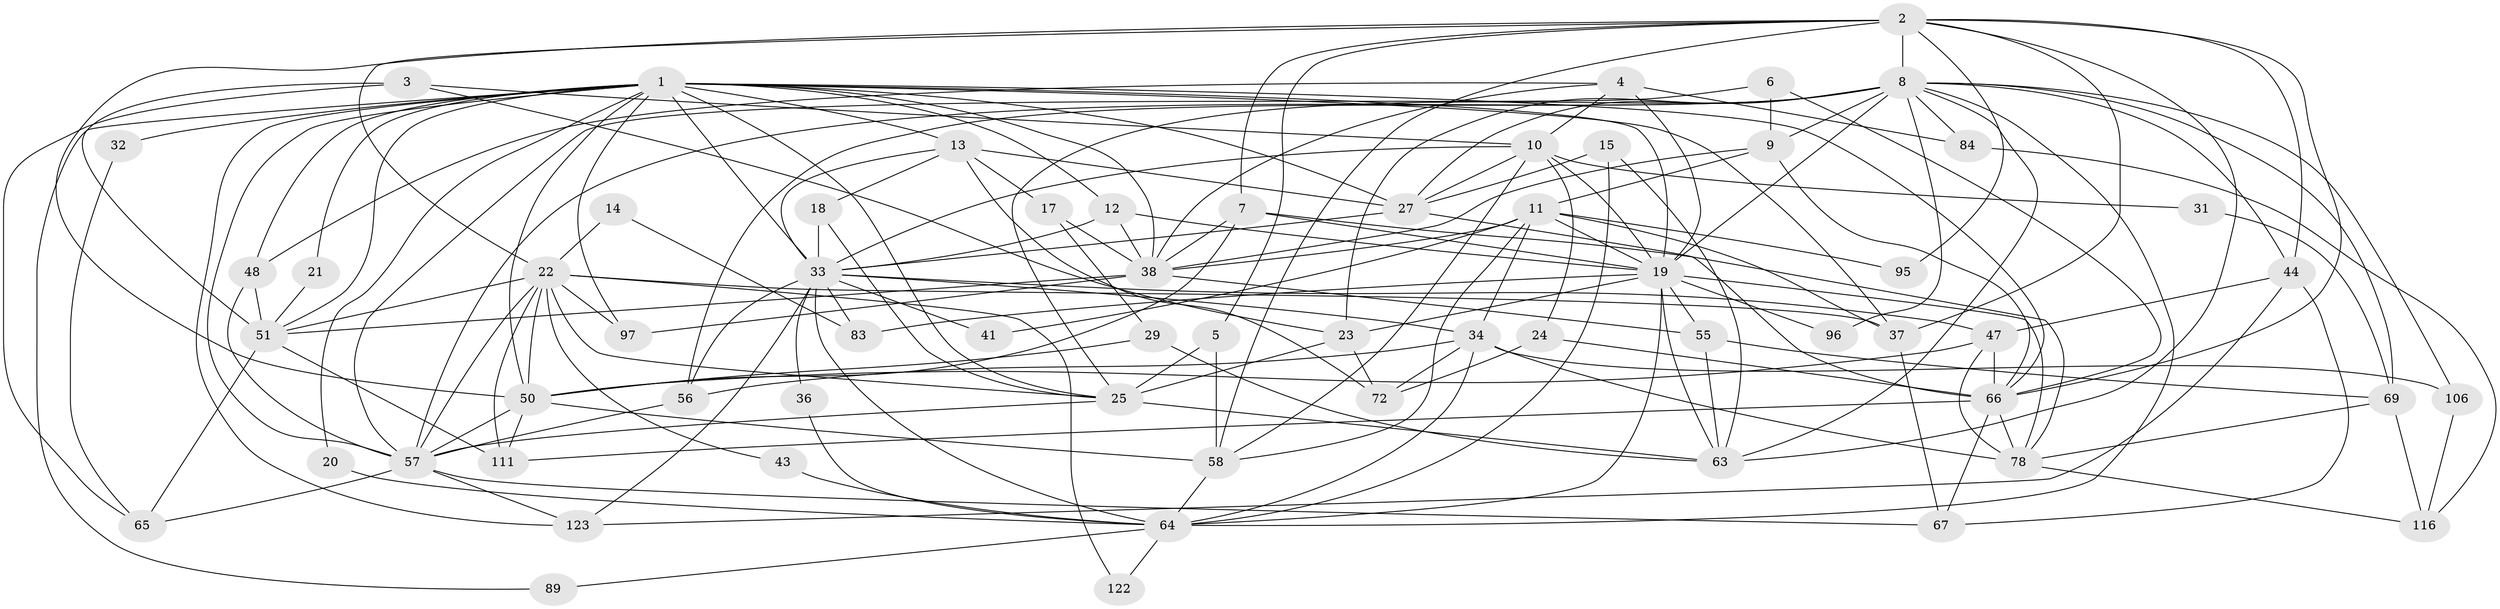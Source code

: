 // original degree distribution, {7: 0.05511811023622047, 5: 0.2047244094488189, 4: 0.2755905511811024, 2: 0.1889763779527559, 3: 0.2047244094488189, 6: 0.047244094488188976, 10: 0.007874015748031496, 8: 0.007874015748031496, 9: 0.007874015748031496}
// Generated by graph-tools (version 1.1) at 2025/14/03/09/25 04:14:48]
// undirected, 63 vertices, 174 edges
graph export_dot {
graph [start="1"]
  node [color=gray90,style=filled];
  1 [super="+102+52+68"];
  2 [super="+26"];
  3;
  4 [super="+118"];
  5;
  6;
  7;
  8 [super="+16"];
  9 [super="+100"];
  10 [super="+30"];
  11 [super="+39"];
  12 [super="+61"];
  13 [super="+80+82"];
  14;
  15 [super="+114"];
  17;
  18;
  19 [super="+28+101"];
  20;
  21;
  22 [super="+77+99+60"];
  23;
  24;
  25 [super="+70+98+49"];
  27 [super="+71"];
  29 [super="+93"];
  31;
  32;
  33 [super="+90+46+103"];
  34 [super="+35"];
  36;
  37;
  38 [super="+40+54"];
  41;
  43;
  44;
  47 [super="+73"];
  48 [super="+53"];
  50 [super="+86"];
  51 [super="+124"];
  55;
  56;
  57 [super="+62"];
  58 [super="+85"];
  63 [super="+75"];
  64 [super="+87+105"];
  65 [super="+120"];
  66 [super="+117+113"];
  67;
  69 [super="+127"];
  72;
  78 [super="+108"];
  83;
  84 [super="+107"];
  89;
  95;
  96;
  97 [super="+112"];
  106;
  111;
  116;
  122;
  123;
  1 -- 97;
  1 -- 33 [weight=2];
  1 -- 25 [weight=2];
  1 -- 50;
  1 -- 89;
  1 -- 12;
  1 -- 13;
  1 -- 48;
  1 -- 66;
  1 -- 20;
  1 -- 32;
  1 -- 37;
  1 -- 123;
  1 -- 51;
  1 -- 19;
  1 -- 21;
  1 -- 57;
  1 -- 27 [weight=2];
  1 -- 38;
  2 -- 7;
  2 -- 5;
  2 -- 66;
  2 -- 37;
  2 -- 8 [weight=2];
  2 -- 44;
  2 -- 50;
  2 -- 58;
  2 -- 95;
  2 -- 63;
  2 -- 22;
  3 -- 23;
  3 -- 10;
  3 -- 65;
  3 -- 51;
  4 -- 38;
  4 -- 48;
  4 -- 19;
  4 -- 84 [weight=2];
  4 -- 10;
  5 -- 25;
  5 -- 58;
  6 -- 57;
  6 -- 9;
  6 -- 66;
  7 -- 50;
  7 -- 38;
  7 -- 19;
  7 -- 78;
  8 -- 25 [weight=2];
  8 -- 64;
  8 -- 69 [weight=2];
  8 -- 9;
  8 -- 19;
  8 -- 84;
  8 -- 23;
  8 -- 27;
  8 -- 96;
  8 -- 106;
  8 -- 44;
  8 -- 56;
  8 -- 57;
  8 -- 63;
  9 -- 66;
  9 -- 11;
  9 -- 38;
  10 -- 19;
  10 -- 58;
  10 -- 24;
  10 -- 27;
  10 -- 31;
  10 -- 33;
  11 -- 38;
  11 -- 37;
  11 -- 95;
  11 -- 41;
  11 -- 34;
  11 -- 58;
  11 -- 19;
  12 -- 33;
  12 -- 38;
  12 -- 19;
  13 -- 72;
  13 -- 17;
  13 -- 18;
  13 -- 33;
  13 -- 27;
  14 -- 83;
  14 -- 22;
  15 -- 64;
  15 -- 27;
  15 -- 63;
  17 -- 38;
  17 -- 29;
  18 -- 33;
  18 -- 25;
  19 -- 23;
  19 -- 63;
  19 -- 96;
  19 -- 83;
  19 -- 55;
  19 -- 64 [weight=2];
  19 -- 78;
  20 -- 64;
  21 -- 51;
  22 -- 122;
  22 -- 57;
  22 -- 25;
  22 -- 50;
  22 -- 43;
  22 -- 97;
  22 -- 37;
  22 -- 111;
  22 -- 51;
  23 -- 72;
  23 -- 25;
  24 -- 72;
  24 -- 66;
  25 -- 57;
  25 -- 63;
  27 -- 33;
  27 -- 66;
  29 -- 50;
  29 -- 63;
  31 -- 69;
  32 -- 65;
  33 -- 41;
  33 -- 64;
  33 -- 34;
  33 -- 36;
  33 -- 47;
  33 -- 83;
  33 -- 56;
  33 -- 123;
  34 -- 72;
  34 -- 56;
  34 -- 106;
  34 -- 64;
  34 -- 78;
  36 -- 64;
  37 -- 67;
  38 -- 55;
  38 -- 51;
  38 -- 97;
  43 -- 64;
  44 -- 67;
  44 -- 123;
  44 -- 47;
  47 -- 50 [weight=2];
  47 -- 66;
  47 -- 78;
  48 -- 57;
  48 -- 51;
  50 -- 111;
  50 -- 57;
  50 -- 58 [weight=2];
  51 -- 65 [weight=2];
  51 -- 111;
  55 -- 69;
  55 -- 63;
  56 -- 57;
  57 -- 67;
  57 -- 65;
  57 -- 123;
  58 -- 64;
  64 -- 122;
  64 -- 89;
  66 -- 111;
  66 -- 67;
  66 -- 78 [weight=2];
  69 -- 116;
  69 -- 78;
  78 -- 116;
  84 -- 116;
  106 -- 116;
}
